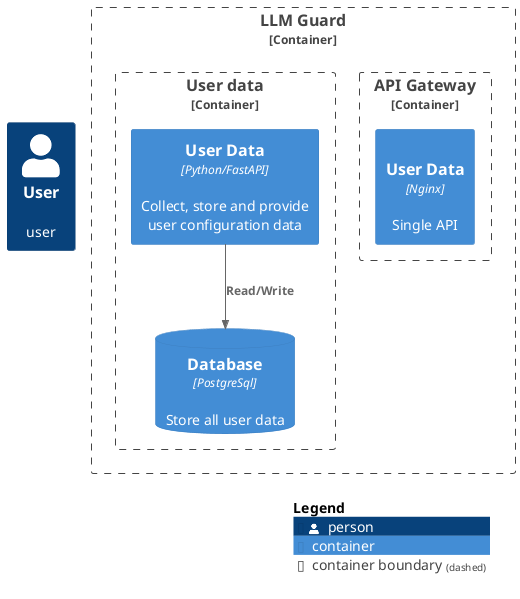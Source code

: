 @startuml
!include <C4/C4_Container>

Person(user, "User", "user")

Container_Boundary(core_system, "LLM Guard"){
    Container_Boundary(api_gateway_container, "API Gateway", "NGINX") {
        Container(nginx, "User Data", "Nginx", "Single API", $sprite="service_application")
    }


    Container_Boundary(user_data_container, "User data") {
        Container(user_data_service, "User Data", "Python/FastAPI", "Collect, store and provide user configuration data")
        ContainerDb(postgres, "Database", "PostgreSql", "Store all user data")
        Rel(user_data_service, postgres, "Read/Write")
    }
}

SHOW_LEGEND()
@enduml

